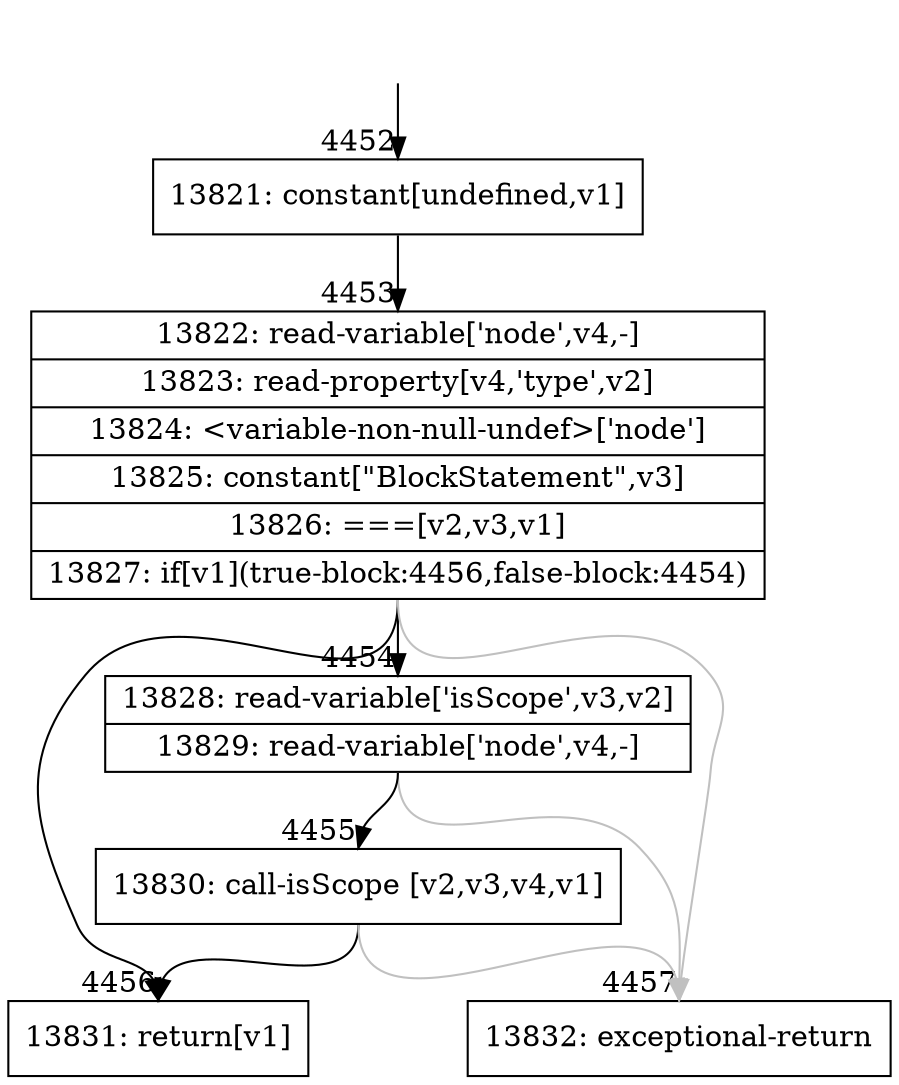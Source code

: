 digraph {
rankdir="TD"
BB_entry266[shape=none,label=""];
BB_entry266 -> BB4452 [tailport=s, headport=n, headlabel="    4452"]
BB4452 [shape=record label="{13821: constant[undefined,v1]}" ] 
BB4452 -> BB4453 [tailport=s, headport=n, headlabel="      4453"]
BB4453 [shape=record label="{13822: read-variable['node',v4,-]|13823: read-property[v4,'type',v2]|13824: \<variable-non-null-undef\>['node']|13825: constant[\"BlockStatement\",v3]|13826: ===[v2,v3,v1]|13827: if[v1](true-block:4456,false-block:4454)}" ] 
BB4453 -> BB4456 [tailport=s, headport=n, headlabel="      4456"]
BB4453 -> BB4454 [tailport=s, headport=n, headlabel="      4454"]
BB4453 -> BB4457 [tailport=s, headport=n, color=gray, headlabel="      4457"]
BB4454 [shape=record label="{13828: read-variable['isScope',v3,v2]|13829: read-variable['node',v4,-]}" ] 
BB4454 -> BB4455 [tailport=s, headport=n, headlabel="      4455"]
BB4454 -> BB4457 [tailport=s, headport=n, color=gray]
BB4455 [shape=record label="{13830: call-isScope [v2,v3,v4,v1]}" ] 
BB4455 -> BB4456 [tailport=s, headport=n]
BB4455 -> BB4457 [tailport=s, headport=n, color=gray]
BB4456 [shape=record label="{13831: return[v1]}" ] 
BB4457 [shape=record label="{13832: exceptional-return}" ] 
//#$~ 4463
}

